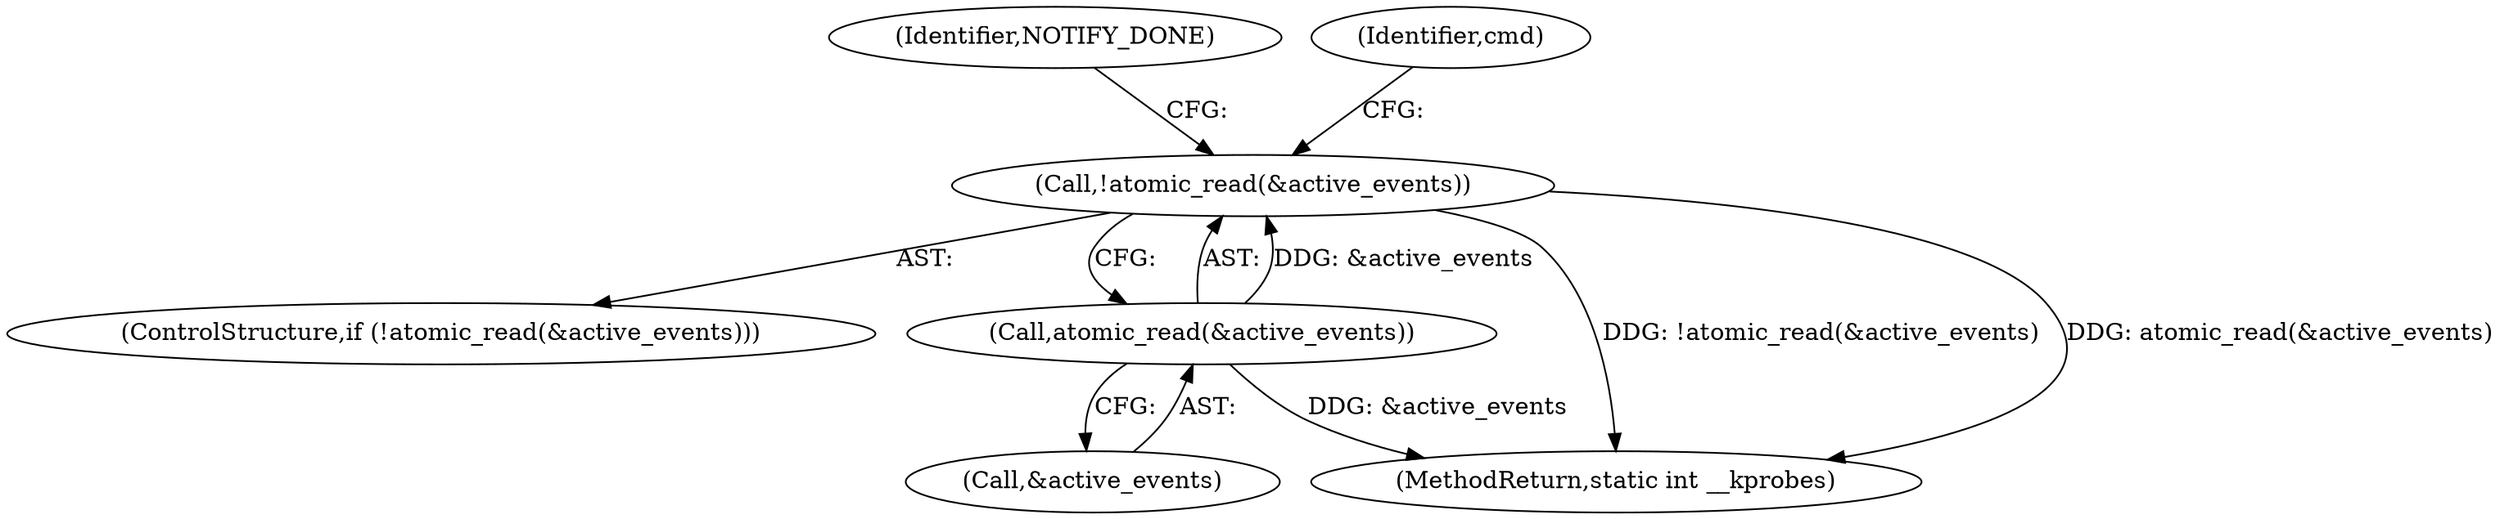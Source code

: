 digraph "0_linux_a8b0ca17b80e92faab46ee7179ba9e99ccb61233_31@API" {
"1000115" [label="(Call,!atomic_read(&active_events))"];
"1000116" [label="(Call,atomic_read(&active_events))"];
"1000114" [label="(ControlStructure,if (!atomic_read(&active_events)))"];
"1000120" [label="(Identifier,NOTIFY_DONE)"];
"1000116" [label="(Call,atomic_read(&active_events))"];
"1000115" [label="(Call,!atomic_read(&active_events))"];
"1000122" [label="(Identifier,cmd)"];
"1000117" [label="(Call,&active_events)"];
"1000222" [label="(MethodReturn,static int __kprobes)"];
"1000115" -> "1000114"  [label="AST: "];
"1000115" -> "1000116"  [label="CFG: "];
"1000116" -> "1000115"  [label="AST: "];
"1000120" -> "1000115"  [label="CFG: "];
"1000122" -> "1000115"  [label="CFG: "];
"1000115" -> "1000222"  [label="DDG: !atomic_read(&active_events)"];
"1000115" -> "1000222"  [label="DDG: atomic_read(&active_events)"];
"1000116" -> "1000115"  [label="DDG: &active_events"];
"1000116" -> "1000117"  [label="CFG: "];
"1000117" -> "1000116"  [label="AST: "];
"1000116" -> "1000222"  [label="DDG: &active_events"];
}
